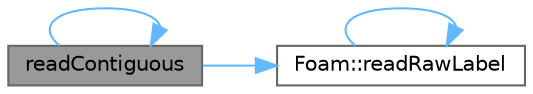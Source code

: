 digraph "readContiguous"
{
 // LATEX_PDF_SIZE
  bgcolor="transparent";
  edge [fontname=Helvetica,fontsize=10,labelfontname=Helvetica,labelfontsize=10];
  node [fontname=Helvetica,fontsize=10,shape=box,height=0.2,width=0.4];
  rankdir="LR";
  Node1 [id="Node000001",label="readContiguous",height=0.2,width=0.4,color="gray40", fillcolor="grey60", style="filled", fontcolor="black",tooltip=" "];
  Node1 -> Node1 [id="edge1_Node000001_Node000001",color="steelblue1",style="solid",tooltip=" "];
  Node1 -> Node2 [id="edge2_Node000001_Node000002",color="steelblue1",style="solid",tooltip=" "];
  Node2 [id="Node000002",label="Foam::readRawLabel",height=0.2,width=0.4,color="grey40", fillcolor="white", style="filled",URL="$namespaceFoam.html#a9b75ba12e6d4e3eb9a03aa04c46d5f11",tooltip=" "];
  Node2 -> Node2 [id="edge3_Node000002_Node000002",color="steelblue1",style="solid",tooltip=" "];
}
